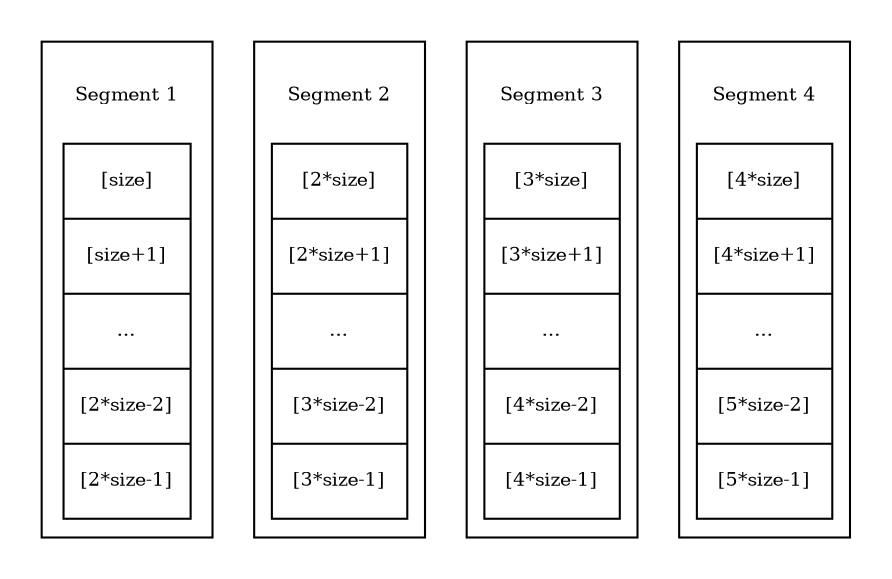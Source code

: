 digraph G {
    nodesep=.05;
    rankdir=LR;
    node [shape=record,fontsize=9];
    subgraph clusterSegs {
        style=invis;
        subgraph clusterSegs1 {
            style=solid
            node [shape=plaintext]
            "Segment 1";
            node [shape=record];
            node1 [label = "<c0> [size] |<c1> [size+1] |<c2> ... |<c3> [2*size-2] |<c4> [2*size-1] ",height=2.5];
        }
        subgraph clusterSegs2 {
            style=solid
            node [shape=plaintext]
            "Segment 2";
            node [shape=record];
            node2 [label = "<c0> [2*size] |<c1> [2*size+1] |<c2> ... |<c3> [3*size-2] |<c4> [3*size-1] ",height=2.5];
        }
        subgraph clusterSegs3 {
            style=solid
            node [shape=plaintext]
            "Segment 3";
            node [shape=record];
            node3 [label = "<c0> [3*size] |<c1> [3*size+1] |<c2> ... |<c3> [4*size-2] |<c4> [4*size-1] ",height=2.5];
        }
        subgraph clusterSegs4 {
            style=solid
            node [shape=plaintext]
            "Segment 4";
            node [shape=record];
            node4 [label = "<c0> [4*size] |<c1> [4*size+1] |<c2> ... |<c3> [5*size-2] |<c4> [5*size-1] ",height=2.5];
        }
    }
    node1:c0 -> node2:c0 [style=invis]
    node2:c0 -> node3:c0 [style=invis]
    node3:c0 -> node4:c0 [style=invis]
}
